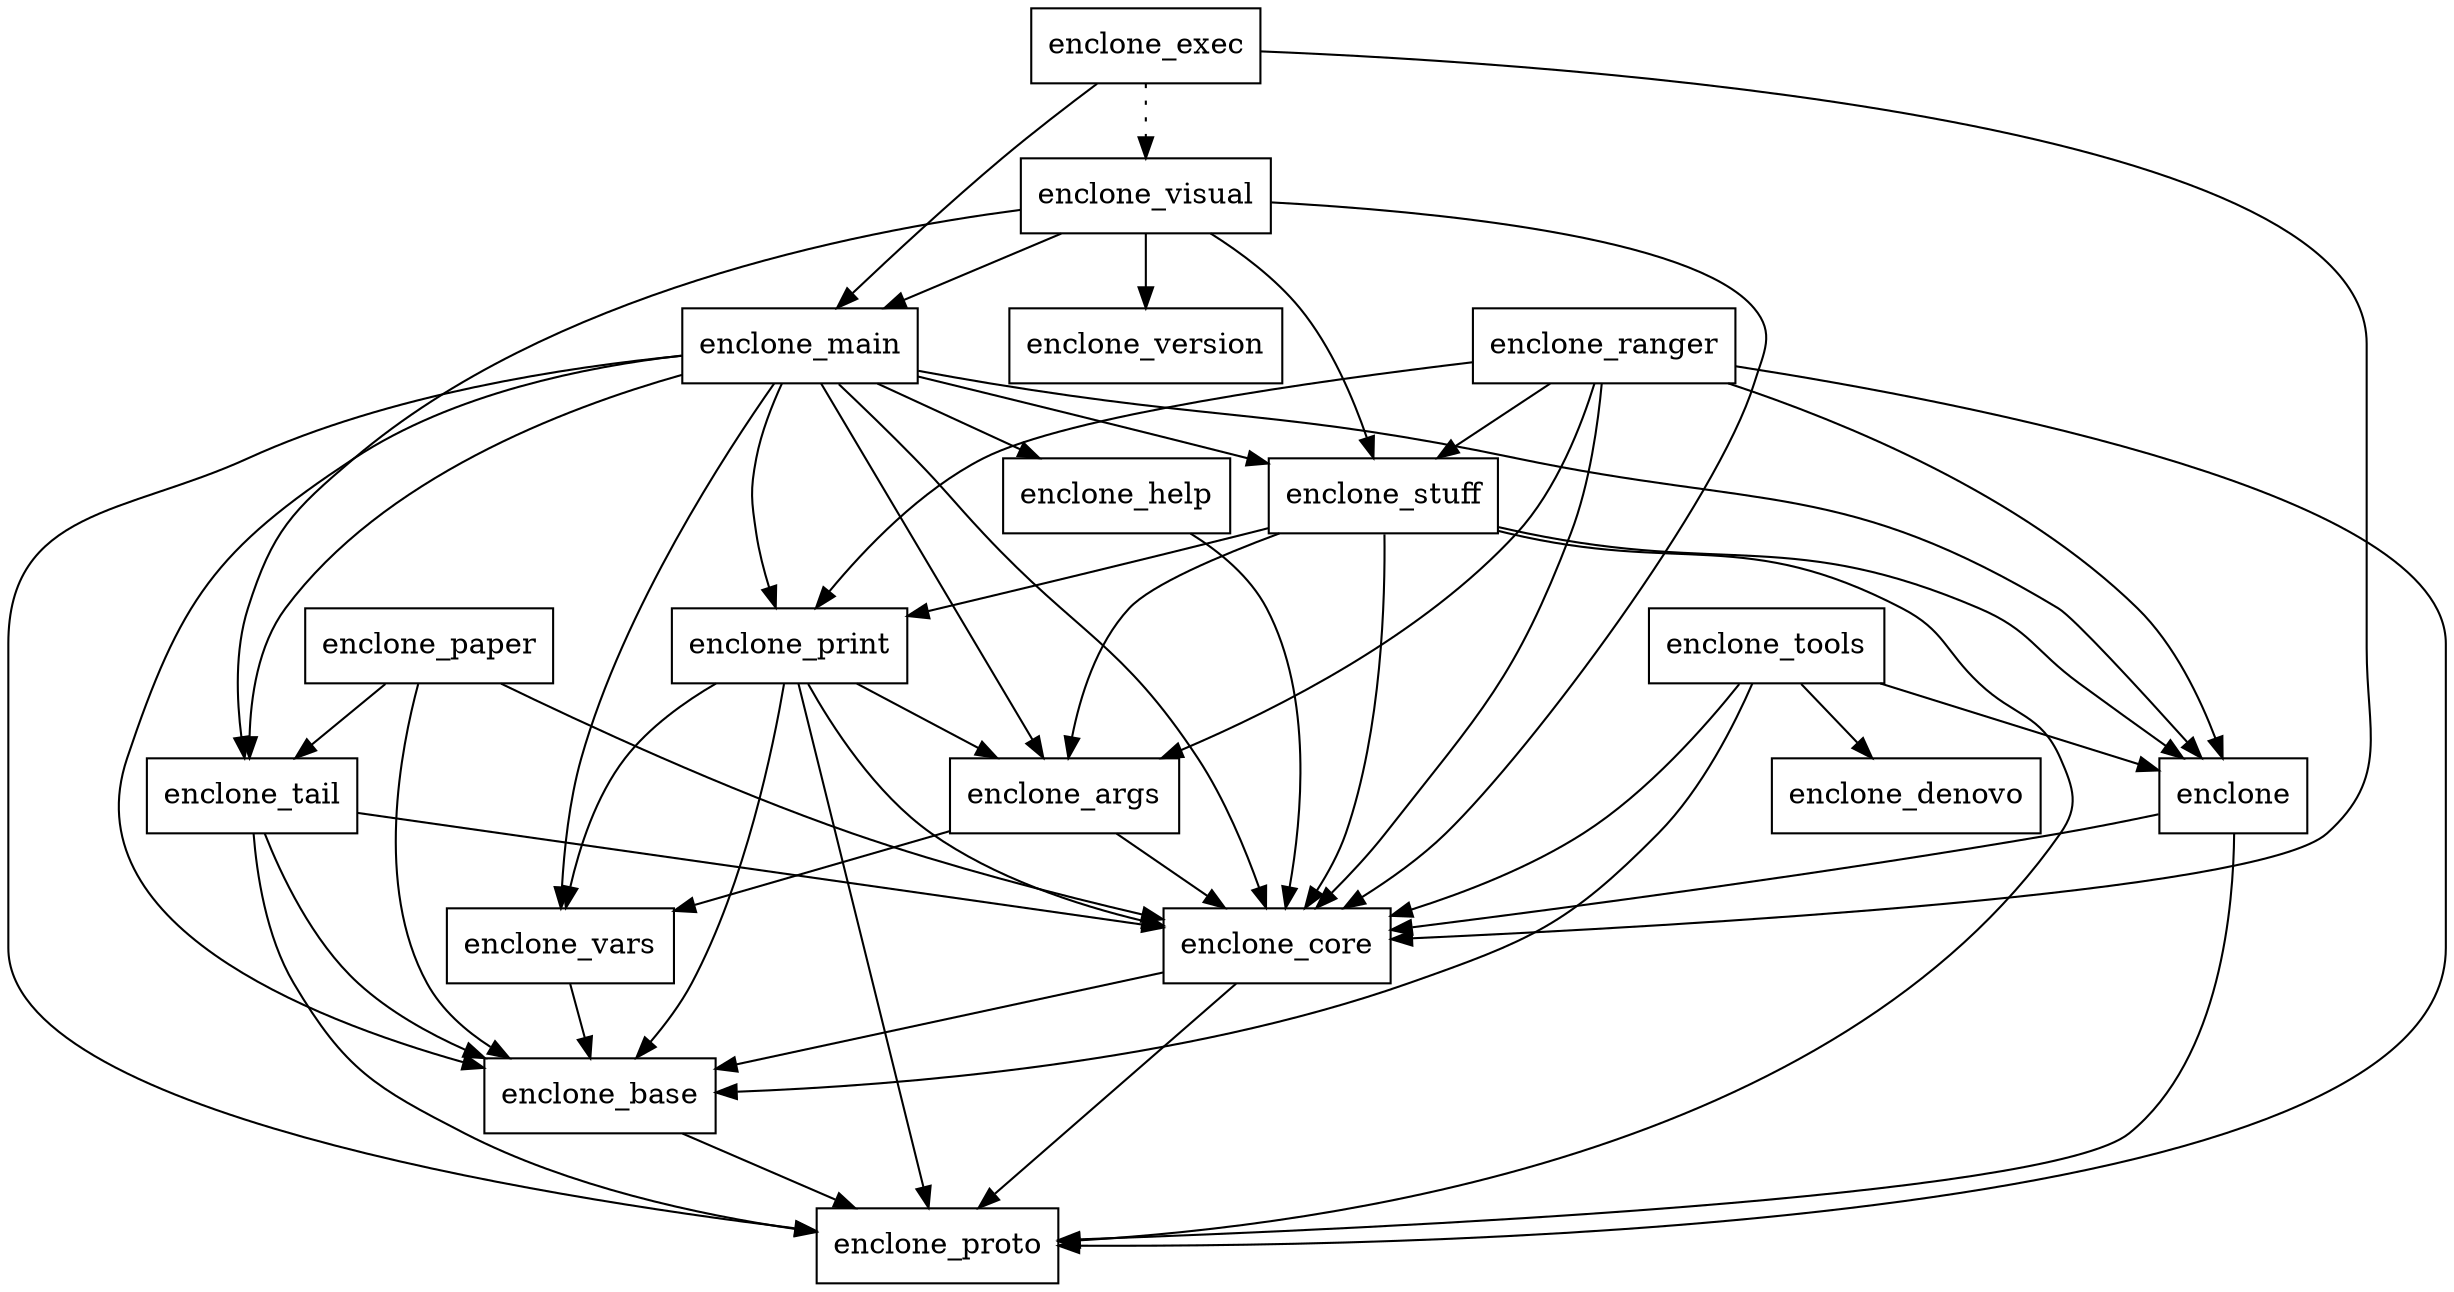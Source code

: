 digraph {
    0 [ label = "enclone" shape = box]
    1 [ label = "enclone_core" shape = box]
    2 [ label = "enclone_base" shape = box]
    3 [ label = "enclone_proto" shape = box]
    4 [ label = "enclone_args" shape = box]
    5 [ label = "enclone_vars" shape = box]
    6 [ label = "enclone_denovo" shape = box]
    7 [ label = "enclone_exec" shape = box]
    8 [ label = "enclone_main" shape = box]
    9 [ label = "enclone_help" shape = box]
    10 [ label = "enclone_print" shape = box]
    11 [ label = "enclone_stuff" shape = box]
    12 [ label = "enclone_tail" shape = box]
    13 [ label = "enclone_visual" shape = box]
    14 [ label = "enclone_version" shape = box]
    15 [ label = "enclone_ranger" shape = box]
    16 [ label = "enclone_tools" shape = box]
    17 [ label = "enclone_paper" shape = box]
    0 -> 1 [ ]
    0 -> 3 [ ]
    1 -> 2 [ ]
    1 -> 3 [ ]
    2 -> 3 [ ]
    4 -> 1 [ ]
    4 -> 5 [ ]
    5 -> 2 [ ]
    7 -> 1 [ ]
    7 -> 8 [ ]
    7 -> 13 [ style = dotted]
    8 -> 0 [ ]
    8 -> 4 [ ]
    8 -> 2 [ ]
    8 -> 1 [ ]
    8 -> 9 [ ]
    8 -> 10 [ ]
    8 -> 3 [ ]
    8 -> 11 [ ]
    8 -> 12 [ ]
    8 -> 5 [ ]
    9 -> 1 [ ]
    10 -> 4 [ ]
    10 -> 2 [ ]
    10 -> 1 [ ]
    10 -> 3 [ ]
    10 -> 5 [ ]
    11 -> 0 [ ]
    11 -> 4 [ ]
    11 -> 1 [ ]
    11 -> 10 [ ]
    11 -> 3 [ ]
    12 -> 2 [ ]
    12 -> 1 [ ]
    12 -> 3 [ ]
    13 -> 1 [ ]
    13 -> 8 [ ]
    13 -> 11 [ ]
    13 -> 12 [ ]
    13 -> 14 [ ]
    15 -> 0 [ ]
    15 -> 4 [ ]
    15 -> 1 [ ]
    15 -> 10 [ ]
    15 -> 3 [ ]
    15 -> 11 [ ]
    16 -> 0 [ ]
    16 -> 2 [ ]
    16 -> 1 [ ]
    16 -> 6 [ ]
    17 -> 2 [ ]
    17 -> 1 [ ]
    17 -> 12 [ ]
}

